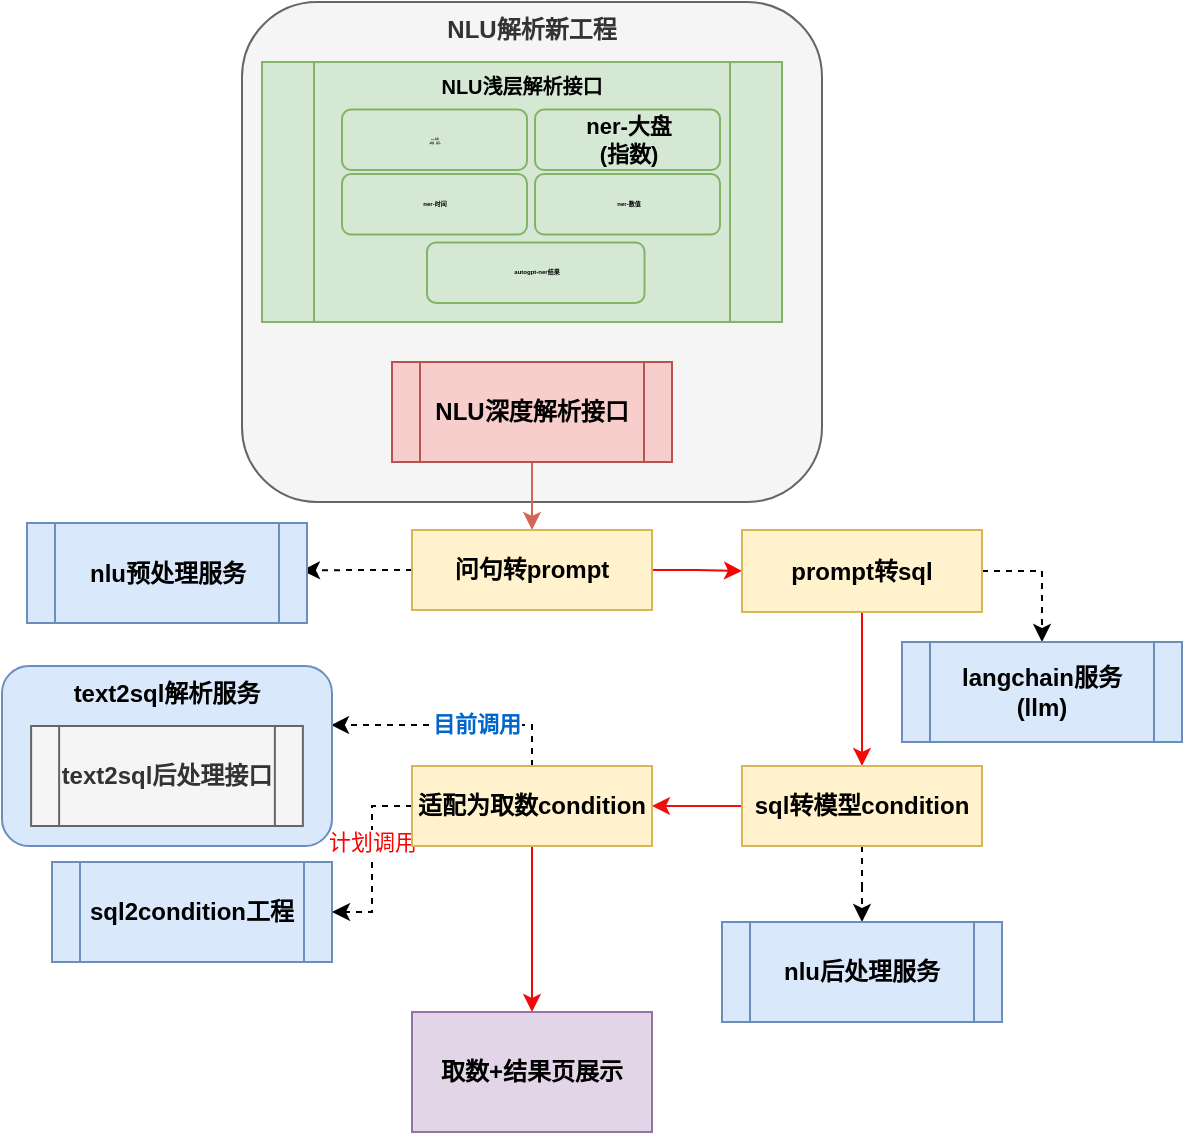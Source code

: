 <mxfile version="21.7.0" type="github">
  <diagram name="第 1 页" id="-DtATAsQaKTqwAKupJKH">
    <mxGraphModel dx="989" dy="523" grid="1" gridSize="10" guides="1" tooltips="1" connect="1" arrows="1" fold="1" page="1" pageScale="1" pageWidth="827" pageHeight="1169" math="0" shadow="0">
      <root>
        <mxCell id="0" />
        <mxCell id="1" parent="0" />
        <mxCell id="JhKfk-GGo2rU0hKPJ-zP-9" value="NLU解析新工程" style="rounded=1;whiteSpace=wrap;html=1;verticalAlign=top;fillColor=#f5f5f5;strokeColor=#666666;fontStyle=1;fontColor=#333333;" vertex="1" parent="1">
          <mxGeometry x="250" y="50" width="290" height="250" as="geometry" />
        </mxCell>
        <mxCell id="JhKfk-GGo2rU0hKPJ-zP-45" value="" style="edgeStyle=orthogonalEdgeStyle;rounded=0;orthogonalLoop=1;jettySize=auto;html=1;fillColor=#fff2cc;strokeColor=#d66357;strokeWidth=1;fontStyle=1" edge="1" parent="1" source="JhKfk-GGo2rU0hKPJ-zP-11" target="JhKfk-GGo2rU0hKPJ-zP-44">
          <mxGeometry relative="1" as="geometry" />
        </mxCell>
        <mxCell id="JhKfk-GGo2rU0hKPJ-zP-11" value="NLU深度解析接口" style="shape=process;whiteSpace=wrap;html=1;backgroundOutline=1;fillColor=#f8cecc;strokeColor=#b85450;fontStyle=1" vertex="1" parent="1">
          <mxGeometry x="325" y="230" width="140" height="50" as="geometry" />
        </mxCell>
        <mxCell id="JhKfk-GGo2rU0hKPJ-zP-18" value="sql2condition工程" style="shape=process;whiteSpace=wrap;html=1;backgroundOutline=1;fillColor=#dae8fc;strokeColor=#6c8ebf;fontStyle=1" vertex="1" parent="1">
          <mxGeometry x="155" y="480" width="140" height="50" as="geometry" />
        </mxCell>
        <mxCell id="JhKfk-GGo2rU0hKPJ-zP-73" style="edgeStyle=orthogonalEdgeStyle;rounded=0;orthogonalLoop=1;jettySize=auto;html=1;entryX=0;entryY=0.5;entryDx=0;entryDy=0;strokeColor=#f70202;" edge="1" parent="1" source="JhKfk-GGo2rU0hKPJ-zP-44" target="JhKfk-GGo2rU0hKPJ-zP-46">
          <mxGeometry relative="1" as="geometry" />
        </mxCell>
        <mxCell id="JhKfk-GGo2rU0hKPJ-zP-82" style="edgeStyle=orthogonalEdgeStyle;rounded=0;orthogonalLoop=1;jettySize=auto;html=1;entryX=0.982;entryY=0.474;entryDx=0;entryDy=0;dashed=1;entryPerimeter=0;" edge="1" parent="1" source="JhKfk-GGo2rU0hKPJ-zP-44" target="JhKfk-GGo2rU0hKPJ-zP-49">
          <mxGeometry relative="1" as="geometry" />
        </mxCell>
        <mxCell id="JhKfk-GGo2rU0hKPJ-zP-44" value="问句转prompt" style="whiteSpace=wrap;html=1;fillColor=#fff2cc;strokeColor=#d6b656;fontStyle=1" vertex="1" parent="1">
          <mxGeometry x="335" y="314" width="120" height="40" as="geometry" />
        </mxCell>
        <mxCell id="JhKfk-GGo2rU0hKPJ-zP-74" style="edgeStyle=orthogonalEdgeStyle;rounded=0;orthogonalLoop=1;jettySize=auto;html=1;strokeColor=#f70808;" edge="1" parent="1" source="JhKfk-GGo2rU0hKPJ-zP-46" target="JhKfk-GGo2rU0hKPJ-zP-47">
          <mxGeometry relative="1" as="geometry">
            <mxPoint x="440.0" y="440" as="targetPoint" />
          </mxGeometry>
        </mxCell>
        <mxCell id="JhKfk-GGo2rU0hKPJ-zP-80" style="edgeStyle=orthogonalEdgeStyle;rounded=0;orthogonalLoop=1;jettySize=auto;html=1;dashed=1;exitX=1;exitY=0.5;exitDx=0;exitDy=0;" edge="1" parent="1" source="JhKfk-GGo2rU0hKPJ-zP-46" target="JhKfk-GGo2rU0hKPJ-zP-50">
          <mxGeometry relative="1" as="geometry" />
        </mxCell>
        <mxCell id="JhKfk-GGo2rU0hKPJ-zP-46" value="prompt转sql" style="whiteSpace=wrap;html=1;fillColor=#fff2cc;strokeColor=#d6b656;fontStyle=1" vertex="1" parent="1">
          <mxGeometry x="500" y="314" width="120" height="41" as="geometry" />
        </mxCell>
        <mxCell id="JhKfk-GGo2rU0hKPJ-zP-75" style="edgeStyle=orthogonalEdgeStyle;rounded=0;orthogonalLoop=1;jettySize=auto;html=1;entryX=1;entryY=0.5;entryDx=0;entryDy=0;strokeColor=#f00f0f;" edge="1" parent="1" source="JhKfk-GGo2rU0hKPJ-zP-47" target="JhKfk-GGo2rU0hKPJ-zP-57">
          <mxGeometry relative="1" as="geometry" />
        </mxCell>
        <mxCell id="JhKfk-GGo2rU0hKPJ-zP-81" style="edgeStyle=orthogonalEdgeStyle;rounded=0;orthogonalLoop=1;jettySize=auto;html=1;entryX=0.5;entryY=0;entryDx=0;entryDy=0;dashed=1;" edge="1" parent="1" source="JhKfk-GGo2rU0hKPJ-zP-47" target="JhKfk-GGo2rU0hKPJ-zP-51">
          <mxGeometry relative="1" as="geometry" />
        </mxCell>
        <mxCell id="JhKfk-GGo2rU0hKPJ-zP-47" value="sql转模型condition" style="whiteSpace=wrap;html=1;fillColor=#fff2cc;strokeColor=#d6b656;fontStyle=1" vertex="1" parent="1">
          <mxGeometry x="500" y="432" width="120" height="40" as="geometry" />
        </mxCell>
        <mxCell id="JhKfk-GGo2rU0hKPJ-zP-49" value="nlu预处理服务" style="shape=process;whiteSpace=wrap;html=1;backgroundOutline=1;fillColor=#dae8fc;strokeColor=#6c8ebf;fontStyle=1" vertex="1" parent="1">
          <mxGeometry x="142.5" y="310.5" width="140" height="50" as="geometry" />
        </mxCell>
        <mxCell id="JhKfk-GGo2rU0hKPJ-zP-50" value="langchain服务&lt;br&gt;(llm)" style="shape=process;whiteSpace=wrap;html=1;backgroundOutline=1;fillColor=#dae8fc;strokeColor=#6c8ebf;fontStyle=1" vertex="1" parent="1">
          <mxGeometry x="580" y="370" width="140" height="50" as="geometry" />
        </mxCell>
        <mxCell id="JhKfk-GGo2rU0hKPJ-zP-51" value="nlu后处理服务" style="shape=process;whiteSpace=wrap;html=1;backgroundOutline=1;fillColor=#dae8fc;strokeColor=#6c8ebf;fontStyle=1" vertex="1" parent="1">
          <mxGeometry x="490" y="510" width="140" height="50" as="geometry" />
        </mxCell>
        <mxCell id="JhKfk-GGo2rU0hKPJ-zP-61" value="" style="edgeStyle=orthogonalEdgeStyle;rounded=0;orthogonalLoop=1;jettySize=auto;html=1;fillColor=#fff2cc;strokeColor=#f1090d;strokeWidth=1;fontStyle=1" edge="1" parent="1" source="JhKfk-GGo2rU0hKPJ-zP-57" target="JhKfk-GGo2rU0hKPJ-zP-60">
          <mxGeometry relative="1" as="geometry" />
        </mxCell>
        <mxCell id="JhKfk-GGo2rU0hKPJ-zP-62" style="edgeStyle=orthogonalEdgeStyle;rounded=0;orthogonalLoop=1;jettySize=auto;html=1;entryX=0.997;entryY=0.328;entryDx=0;entryDy=0;dashed=1;fontStyle=1;entryPerimeter=0;exitX=0.5;exitY=0;exitDx=0;exitDy=0;" edge="1" parent="1" source="JhKfk-GGo2rU0hKPJ-zP-57" target="JhKfk-GGo2rU0hKPJ-zP-12">
          <mxGeometry relative="1" as="geometry" />
        </mxCell>
        <mxCell id="JhKfk-GGo2rU0hKPJ-zP-66" value="目前调用" style="edgeLabel;html=1;align=center;verticalAlign=middle;resizable=0;points=[];fontColor=#0066CC;fontStyle=1" vertex="1" connectable="0" parent="JhKfk-GGo2rU0hKPJ-zP-62">
          <mxGeometry x="-0.193" y="-1" relative="1" as="geometry">
            <mxPoint as="offset" />
          </mxGeometry>
        </mxCell>
        <mxCell id="JhKfk-GGo2rU0hKPJ-zP-83" style="edgeStyle=orthogonalEdgeStyle;rounded=0;orthogonalLoop=1;jettySize=auto;html=1;entryX=1;entryY=0.5;entryDx=0;entryDy=0;dashed=1;" edge="1" parent="1" source="JhKfk-GGo2rU0hKPJ-zP-57" target="JhKfk-GGo2rU0hKPJ-zP-18">
          <mxGeometry relative="1" as="geometry" />
        </mxCell>
        <mxCell id="JhKfk-GGo2rU0hKPJ-zP-84" value="&lt;font color=&quot;#ff0000&quot;&gt;计划调用&lt;/font&gt;" style="edgeLabel;html=1;align=center;verticalAlign=middle;resizable=0;points=[];" vertex="1" connectable="0" parent="JhKfk-GGo2rU0hKPJ-zP-83">
          <mxGeometry x="-0.196" relative="1" as="geometry">
            <mxPoint as="offset" />
          </mxGeometry>
        </mxCell>
        <mxCell id="JhKfk-GGo2rU0hKPJ-zP-57" value="适配为取数condition" style="whiteSpace=wrap;html=1;fillColor=#fff2cc;strokeColor=#d6b656;fontStyle=1" vertex="1" parent="1">
          <mxGeometry x="335" y="432" width="120" height="40" as="geometry" />
        </mxCell>
        <mxCell id="JhKfk-GGo2rU0hKPJ-zP-60" value="取数+结果页展示" style="whiteSpace=wrap;html=1;fillColor=#e1d5e7;strokeColor=#9673a6;fontStyle=1" vertex="1" parent="1">
          <mxGeometry x="335" y="555" width="120" height="60" as="geometry" />
        </mxCell>
        <mxCell id="JhKfk-GGo2rU0hKPJ-zP-65" value="" style="group;fontStyle=1" vertex="1" connectable="0" parent="1">
          <mxGeometry x="130" y="382" width="165" height="90" as="geometry" />
        </mxCell>
        <mxCell id="JhKfk-GGo2rU0hKPJ-zP-12" value="text2sql解析服务" style="rounded=1;whiteSpace=wrap;html=1;verticalAlign=top;fillColor=#dae8fc;strokeColor=#6c8ebf;fontStyle=1" vertex="1" parent="JhKfk-GGo2rU0hKPJ-zP-65">
          <mxGeometry width="165" height="90" as="geometry" />
        </mxCell>
        <mxCell id="JhKfk-GGo2rU0hKPJ-zP-19" value="text2sql后处理接口" style="shape=process;whiteSpace=wrap;html=1;backgroundOutline=1;fillColor=#f5f5f5;strokeColor=#666666;fontColor=#333333;fontStyle=1" vertex="1" parent="JhKfk-GGo2rU0hKPJ-zP-65">
          <mxGeometry x="14.559" y="30" width="135.882" height="50" as="geometry" />
        </mxCell>
        <mxCell id="JhKfk-GGo2rU0hKPJ-zP-79" value="" style="group" vertex="1" connectable="0" parent="1">
          <mxGeometry x="260" y="80" width="260" height="130" as="geometry" />
        </mxCell>
        <mxCell id="JhKfk-GGo2rU0hKPJ-zP-8" value="NLU浅层解析接口" style="shape=process;whiteSpace=wrap;html=1;backgroundOutline=1;verticalAlign=top;fillColor=#d5e8d4;strokeColor=#82b366;fontStyle=1;container=0;fontSize=10;" vertex="1" parent="JhKfk-GGo2rU0hKPJ-zP-79">
          <mxGeometry width="260" height="130" as="geometry" />
        </mxCell>
        <mxCell id="JhKfk-GGo2rU0hKPJ-zP-31" value="&lt;font style=&quot;font-size: 1px;&quot;&gt;ner-标的&lt;br&gt;(股票，基金)&lt;/font&gt;" style="rounded=1;whiteSpace=wrap;html=1;fontStyle=1;fontSize=1;fillColor=#d5e8d4;strokeColor=#82b366;" vertex="1" parent="JhKfk-GGo2rU0hKPJ-zP-79">
          <mxGeometry x="40" y="23.81" width="92.5" height="30.22" as="geometry" />
        </mxCell>
        <mxCell id="JhKfk-GGo2rU0hKPJ-zP-32" value="&lt;font style=&quot;font-size: 11px;&quot;&gt;ner-大盘&lt;br&gt;(指数)&lt;/font&gt;" style="rounded=1;whiteSpace=wrap;html=1;fontStyle=1;fontSize=3;fillColor=#d5e8d4;strokeColor=#82b366;" vertex="1" parent="JhKfk-GGo2rU0hKPJ-zP-79">
          <mxGeometry x="136.5" y="23.81" width="92.5" height="30.22" as="geometry" />
        </mxCell>
        <mxCell id="JhKfk-GGo2rU0hKPJ-zP-33" value="ner-时间" style="rounded=1;whiteSpace=wrap;html=1;fontStyle=1;fontSize=3;fillColor=#d5e8d4;strokeColor=#82b366;" vertex="1" parent="JhKfk-GGo2rU0hKPJ-zP-79">
          <mxGeometry x="40" y="56.04" width="92.5" height="30.22" as="geometry" />
        </mxCell>
        <mxCell id="JhKfk-GGo2rU0hKPJ-zP-34" value="ner-数值" style="rounded=1;whiteSpace=wrap;html=1;fontStyle=1;fontSize=3;fillColor=#d5e8d4;strokeColor=#82b366;" vertex="1" parent="JhKfk-GGo2rU0hKPJ-zP-79">
          <mxGeometry x="136.5" y="56.04" width="92.5" height="30.22" as="geometry" />
        </mxCell>
        <mxCell id="JhKfk-GGo2rU0hKPJ-zP-35" value="autogpt-ner结果" style="rounded=1;whiteSpace=wrap;html=1;fontStyle=1;fontSize=3;fillColor=#d5e8d4;strokeColor=#82b366;" vertex="1" parent="JhKfk-GGo2rU0hKPJ-zP-79">
          <mxGeometry x="82.505" y="90.253" width="108.75" height="30.216" as="geometry" />
        </mxCell>
      </root>
    </mxGraphModel>
  </diagram>
</mxfile>
